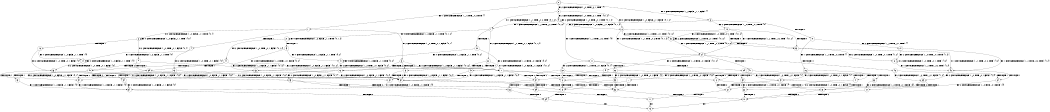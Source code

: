 digraph BCG {
size = "7, 10.5";
center = TRUE;
node [shape = circle];
0 [peripheries = 2];
0 -> 1 [label = "EX !1 !ATOMIC_EXCH_BRANCH (1, +1, TRUE, +0, 2, TRUE) !{}"];
0 -> 2 [label = "EX !2 !ATOMIC_EXCH_BRANCH (1, +0, TRUE, +0, 1, TRUE) !{}"];
0 -> 3 [label = "EX !0 !ATOMIC_EXCH_BRANCH (1, +0, FALSE, +1, 1, FALSE) !{}"];
1 -> 4 [label = "TERMINATE !1"];
1 -> 5 [label = "EX !2 !ATOMIC_EXCH_BRANCH (1, +0, TRUE, +0, 1, FALSE) !{0, 1}"];
1 -> 6 [label = "EX !0 !ATOMIC_EXCH_BRANCH (1, +0, FALSE, +1, 1, TRUE) !{0, 1}"];
2 -> 7 [label = "EX !1 !ATOMIC_EXCH_BRANCH (1, +1, TRUE, +0, 2, TRUE) !{0, 1, 2}"];
2 -> 8 [label = "EX !0 !ATOMIC_EXCH_BRANCH (1, +0, FALSE, +1, 1, FALSE) !{0, 1, 2}"];
2 -> 9 [label = "EX !2 !ATOMIC_EXCH_BRANCH (1, +0, TRUE, +0, 1, TRUE) !{0, 1, 2}"];
3 -> 10 [label = "TERMINATE !0"];
3 -> 11 [label = "EX !1 !ATOMIC_EXCH_BRANCH (1, +1, TRUE, +0, 2, TRUE) !{0}"];
3 -> 12 [label = "EX !2 !ATOMIC_EXCH_BRANCH (1, +0, TRUE, +0, 1, TRUE) !{0}"];
4 -> 13 [label = "EX !2 !ATOMIC_EXCH_BRANCH (1, +0, TRUE, +0, 1, FALSE) !{0}"];
4 -> 14 [label = "EX !0 !ATOMIC_EXCH_BRANCH (1, +0, FALSE, +1, 1, TRUE) !{0}"];
5 -> 15 [label = "TERMINATE !1"];
5 -> 16 [label = "TERMINATE !2"];
5 -> 17 [label = "EX !0 !ATOMIC_EXCH_BRANCH (1, +0, FALSE, +1, 1, FALSE) !{0, 1, 2}"];
6 -> 18 [label = "TERMINATE !1"];
6 -> 19 [label = "EX !2 !ATOMIC_EXCH_BRANCH (1, +0, TRUE, +0, 1, FALSE) !{0, 1}"];
6 -> 6 [label = "EX !0 !ATOMIC_EXCH_BRANCH (1, +0, FALSE, +1, 1, TRUE) !{0, 1}"];
7 -> 20 [label = "TERMINATE !1"];
7 -> 21 [label = "EX !0 !ATOMIC_EXCH_BRANCH (1, +0, FALSE, +1, 1, TRUE) !{0, 1, 2}"];
7 -> 22 [label = "EX !2 !ATOMIC_EXCH_BRANCH (1, +0, TRUE, +0, 1, FALSE) !{0, 1, 2}"];
8 -> 23 [label = "TERMINATE !0"];
8 -> 24 [label = "EX !1 !ATOMIC_EXCH_BRANCH (1, +1, TRUE, +0, 2, TRUE) !{0, 1, 2}"];
8 -> 25 [label = "EX !2 !ATOMIC_EXCH_BRANCH (1, +0, TRUE, +0, 1, TRUE) !{0, 1, 2}"];
9 -> 7 [label = "EX !1 !ATOMIC_EXCH_BRANCH (1, +1, TRUE, +0, 2, TRUE) !{0, 1, 2}"];
9 -> 8 [label = "EX !0 !ATOMIC_EXCH_BRANCH (1, +0, FALSE, +1, 1, FALSE) !{0, 1, 2}"];
9 -> 9 [label = "EX !2 !ATOMIC_EXCH_BRANCH (1, +0, TRUE, +0, 1, TRUE) !{0, 1, 2}"];
10 -> 26 [label = "EX !1 !ATOMIC_EXCH_BRANCH (1, +1, TRUE, +0, 2, TRUE) !{}"];
10 -> 27 [label = "EX !2 !ATOMIC_EXCH_BRANCH (1, +0, TRUE, +0, 1, TRUE) !{}"];
11 -> 28 [label = "TERMINATE !1"];
11 -> 29 [label = "TERMINATE !0"];
11 -> 30 [label = "EX !2 !ATOMIC_EXCH_BRANCH (1, +0, TRUE, +0, 1, FALSE) !{0, 1}"];
12 -> 23 [label = "TERMINATE !0"];
12 -> 24 [label = "EX !1 !ATOMIC_EXCH_BRANCH (1, +1, TRUE, +0, 2, TRUE) !{0, 1, 2}"];
12 -> 25 [label = "EX !2 !ATOMIC_EXCH_BRANCH (1, +0, TRUE, +0, 1, TRUE) !{0, 1, 2}"];
13 -> 31 [label = "TERMINATE !2"];
13 -> 32 [label = "EX !0 !ATOMIC_EXCH_BRANCH (1, +0, FALSE, +1, 1, FALSE) !{0, 2}"];
14 -> 33 [label = "EX !2 !ATOMIC_EXCH_BRANCH (1, +0, TRUE, +0, 1, FALSE) !{0}"];
14 -> 14 [label = "EX !0 !ATOMIC_EXCH_BRANCH (1, +0, FALSE, +1, 1, TRUE) !{0}"];
15 -> 31 [label = "TERMINATE !2"];
15 -> 32 [label = "EX !0 !ATOMIC_EXCH_BRANCH (1, +0, FALSE, +1, 1, FALSE) !{0, 2}"];
16 -> 34 [label = "TERMINATE !1"];
16 -> 35 [label = "EX !0 !ATOMIC_EXCH_BRANCH (1, +0, FALSE, +1, 1, FALSE) !{0, 1}"];
17 -> 36 [label = "TERMINATE !1"];
17 -> 37 [label = "TERMINATE !2"];
17 -> 38 [label = "TERMINATE !0"];
18 -> 33 [label = "EX !2 !ATOMIC_EXCH_BRANCH (1, +0, TRUE, +0, 1, FALSE) !{0}"];
18 -> 14 [label = "EX !0 !ATOMIC_EXCH_BRANCH (1, +0, FALSE, +1, 1, TRUE) !{0}"];
19 -> 39 [label = "TERMINATE !1"];
19 -> 40 [label = "TERMINATE !2"];
19 -> 17 [label = "EX !0 !ATOMIC_EXCH_BRANCH (1, +0, FALSE, +1, 1, FALSE) !{0, 1, 2}"];
20 -> 41 [label = "EX !0 !ATOMIC_EXCH_BRANCH (1, +0, FALSE, +1, 1, TRUE) !{0, 2}"];
20 -> 42 [label = "EX !2 !ATOMIC_EXCH_BRANCH (1, +0, TRUE, +0, 1, FALSE) !{0, 2}"];
21 -> 43 [label = "TERMINATE !1"];
21 -> 44 [label = "EX !2 !ATOMIC_EXCH_BRANCH (1, +0, TRUE, +0, 1, FALSE) !{0, 1, 2}"];
21 -> 21 [label = "EX !0 !ATOMIC_EXCH_BRANCH (1, +0, FALSE, +1, 1, TRUE) !{0, 1, 2}"];
22 -> 15 [label = "TERMINATE !1"];
22 -> 16 [label = "TERMINATE !2"];
22 -> 17 [label = "EX !0 !ATOMIC_EXCH_BRANCH (1, +0, FALSE, +1, 1, FALSE) !{0, 1, 2}"];
23 -> 45 [label = "EX !1 !ATOMIC_EXCH_BRANCH (1, +1, TRUE, +0, 2, TRUE) !{1, 2}"];
23 -> 46 [label = "EX !2 !ATOMIC_EXCH_BRANCH (1, +0, TRUE, +0, 1, TRUE) !{1, 2}"];
24 -> 47 [label = "TERMINATE !1"];
24 -> 48 [label = "TERMINATE !0"];
24 -> 49 [label = "EX !2 !ATOMIC_EXCH_BRANCH (1, +0, TRUE, +0, 1, FALSE) !{0, 1, 2}"];
25 -> 23 [label = "TERMINATE !0"];
25 -> 24 [label = "EX !1 !ATOMIC_EXCH_BRANCH (1, +1, TRUE, +0, 2, TRUE) !{0, 1, 2}"];
25 -> 25 [label = "EX !2 !ATOMIC_EXCH_BRANCH (1, +0, TRUE, +0, 1, TRUE) !{0, 1, 2}"];
26 -> 50 [label = "TERMINATE !1"];
26 -> 51 [label = "EX !2 !ATOMIC_EXCH_BRANCH (1, +0, TRUE, +0, 1, FALSE) !{1}"];
27 -> 45 [label = "EX !1 !ATOMIC_EXCH_BRANCH (1, +1, TRUE, +0, 2, TRUE) !{1, 2}"];
27 -> 46 [label = "EX !2 !ATOMIC_EXCH_BRANCH (1, +0, TRUE, +0, 1, TRUE) !{1, 2}"];
28 -> 52 [label = "TERMINATE !0"];
28 -> 53 [label = "EX !2 !ATOMIC_EXCH_BRANCH (1, +0, TRUE, +0, 1, FALSE) !{0}"];
29 -> 50 [label = "TERMINATE !1"];
29 -> 51 [label = "EX !2 !ATOMIC_EXCH_BRANCH (1, +0, TRUE, +0, 1, FALSE) !{1}"];
30 -> 36 [label = "TERMINATE !1"];
30 -> 37 [label = "TERMINATE !2"];
30 -> 38 [label = "TERMINATE !0"];
31 -> 54 [label = "EX !0 !ATOMIC_EXCH_BRANCH (1, +0, FALSE, +1, 1, FALSE) !{0}"];
32 -> 55 [label = "TERMINATE !2"];
32 -> 56 [label = "TERMINATE !0"];
33 -> 57 [label = "TERMINATE !2"];
33 -> 32 [label = "EX !0 !ATOMIC_EXCH_BRANCH (1, +0, FALSE, +1, 1, FALSE) !{0, 2}"];
34 -> 54 [label = "EX !0 !ATOMIC_EXCH_BRANCH (1, +0, FALSE, +1, 1, FALSE) !{0}"];
35 -> 58 [label = "TERMINATE !1"];
35 -> 59 [label = "TERMINATE !0"];
36 -> 55 [label = "TERMINATE !2"];
36 -> 56 [label = "TERMINATE !0"];
37 -> 58 [label = "TERMINATE !1"];
37 -> 59 [label = "TERMINATE !0"];
38 -> 60 [label = "TERMINATE !1"];
38 -> 61 [label = "TERMINATE !2"];
39 -> 57 [label = "TERMINATE !2"];
39 -> 32 [label = "EX !0 !ATOMIC_EXCH_BRANCH (1, +0, FALSE, +1, 1, FALSE) !{0, 2}"];
40 -> 62 [label = "TERMINATE !1"];
40 -> 35 [label = "EX !0 !ATOMIC_EXCH_BRANCH (1, +0, FALSE, +1, 1, FALSE) !{0, 1}"];
41 -> 63 [label = "EX !2 !ATOMIC_EXCH_BRANCH (1, +0, TRUE, +0, 1, FALSE) !{0, 2}"];
41 -> 41 [label = "EX !0 !ATOMIC_EXCH_BRANCH (1, +0, FALSE, +1, 1, TRUE) !{0, 2}"];
42 -> 31 [label = "TERMINATE !2"];
42 -> 32 [label = "EX !0 !ATOMIC_EXCH_BRANCH (1, +0, FALSE, +1, 1, FALSE) !{0, 2}"];
43 -> 63 [label = "EX !2 !ATOMIC_EXCH_BRANCH (1, +0, TRUE, +0, 1, FALSE) !{0, 2}"];
43 -> 41 [label = "EX !0 !ATOMIC_EXCH_BRANCH (1, +0, FALSE, +1, 1, TRUE) !{0, 2}"];
44 -> 39 [label = "TERMINATE !1"];
44 -> 40 [label = "TERMINATE !2"];
44 -> 17 [label = "EX !0 !ATOMIC_EXCH_BRANCH (1, +0, FALSE, +1, 1, FALSE) !{0, 1, 2}"];
45 -> 64 [label = "TERMINATE !1"];
45 -> 65 [label = "EX !2 !ATOMIC_EXCH_BRANCH (1, +0, TRUE, +0, 1, FALSE) !{1, 2}"];
46 -> 45 [label = "EX !1 !ATOMIC_EXCH_BRANCH (1, +1, TRUE, +0, 2, TRUE) !{1, 2}"];
46 -> 46 [label = "EX !2 !ATOMIC_EXCH_BRANCH (1, +0, TRUE, +0, 1, TRUE) !{1, 2}"];
47 -> 66 [label = "TERMINATE !0"];
47 -> 67 [label = "EX !2 !ATOMIC_EXCH_BRANCH (1, +0, TRUE, +0, 1, FALSE) !{0, 2}"];
48 -> 64 [label = "TERMINATE !1"];
48 -> 65 [label = "EX !2 !ATOMIC_EXCH_BRANCH (1, +0, TRUE, +0, 1, FALSE) !{1, 2}"];
49 -> 36 [label = "TERMINATE !1"];
49 -> 37 [label = "TERMINATE !2"];
49 -> 38 [label = "TERMINATE !0"];
50 -> 68 [label = "EX !2 !ATOMIC_EXCH_BRANCH (1, +0, TRUE, +0, 1, FALSE) !{}"];
51 -> 60 [label = "TERMINATE !1"];
51 -> 61 [label = "TERMINATE !2"];
52 -> 68 [label = "EX !2 !ATOMIC_EXCH_BRANCH (1, +0, TRUE, +0, 1, FALSE) !{}"];
53 -> 55 [label = "TERMINATE !2"];
53 -> 56 [label = "TERMINATE !0"];
54 -> 69 [label = "TERMINATE !0"];
55 -> 69 [label = "TERMINATE !0"];
56 -> 70 [label = "TERMINATE !2"];
57 -> 54 [label = "EX !0 !ATOMIC_EXCH_BRANCH (1, +0, FALSE, +1, 1, FALSE) !{0}"];
58 -> 69 [label = "TERMINATE !0"];
59 -> 71 [label = "TERMINATE !1"];
60 -> 70 [label = "TERMINATE !2"];
61 -> 71 [label = "TERMINATE !1"];
62 -> 54 [label = "EX !0 !ATOMIC_EXCH_BRANCH (1, +0, FALSE, +1, 1, FALSE) !{0}"];
63 -> 57 [label = "TERMINATE !2"];
63 -> 32 [label = "EX !0 !ATOMIC_EXCH_BRANCH (1, +0, FALSE, +1, 1, FALSE) !{0, 2}"];
64 -> 72 [label = "EX !2 !ATOMIC_EXCH_BRANCH (1, +0, TRUE, +0, 1, FALSE) !{2}"];
65 -> 60 [label = "TERMINATE !1"];
65 -> 61 [label = "TERMINATE !2"];
66 -> 72 [label = "EX !2 !ATOMIC_EXCH_BRANCH (1, +0, TRUE, +0, 1, FALSE) !{2}"];
67 -> 55 [label = "TERMINATE !2"];
67 -> 56 [label = "TERMINATE !0"];
68 -> 70 [label = "TERMINATE !2"];
69 -> 73 [label = "exit"];
70 -> 73 [label = "exit"];
71 -> 73 [label = "exit"];
72 -> 70 [label = "TERMINATE !2"];
}
